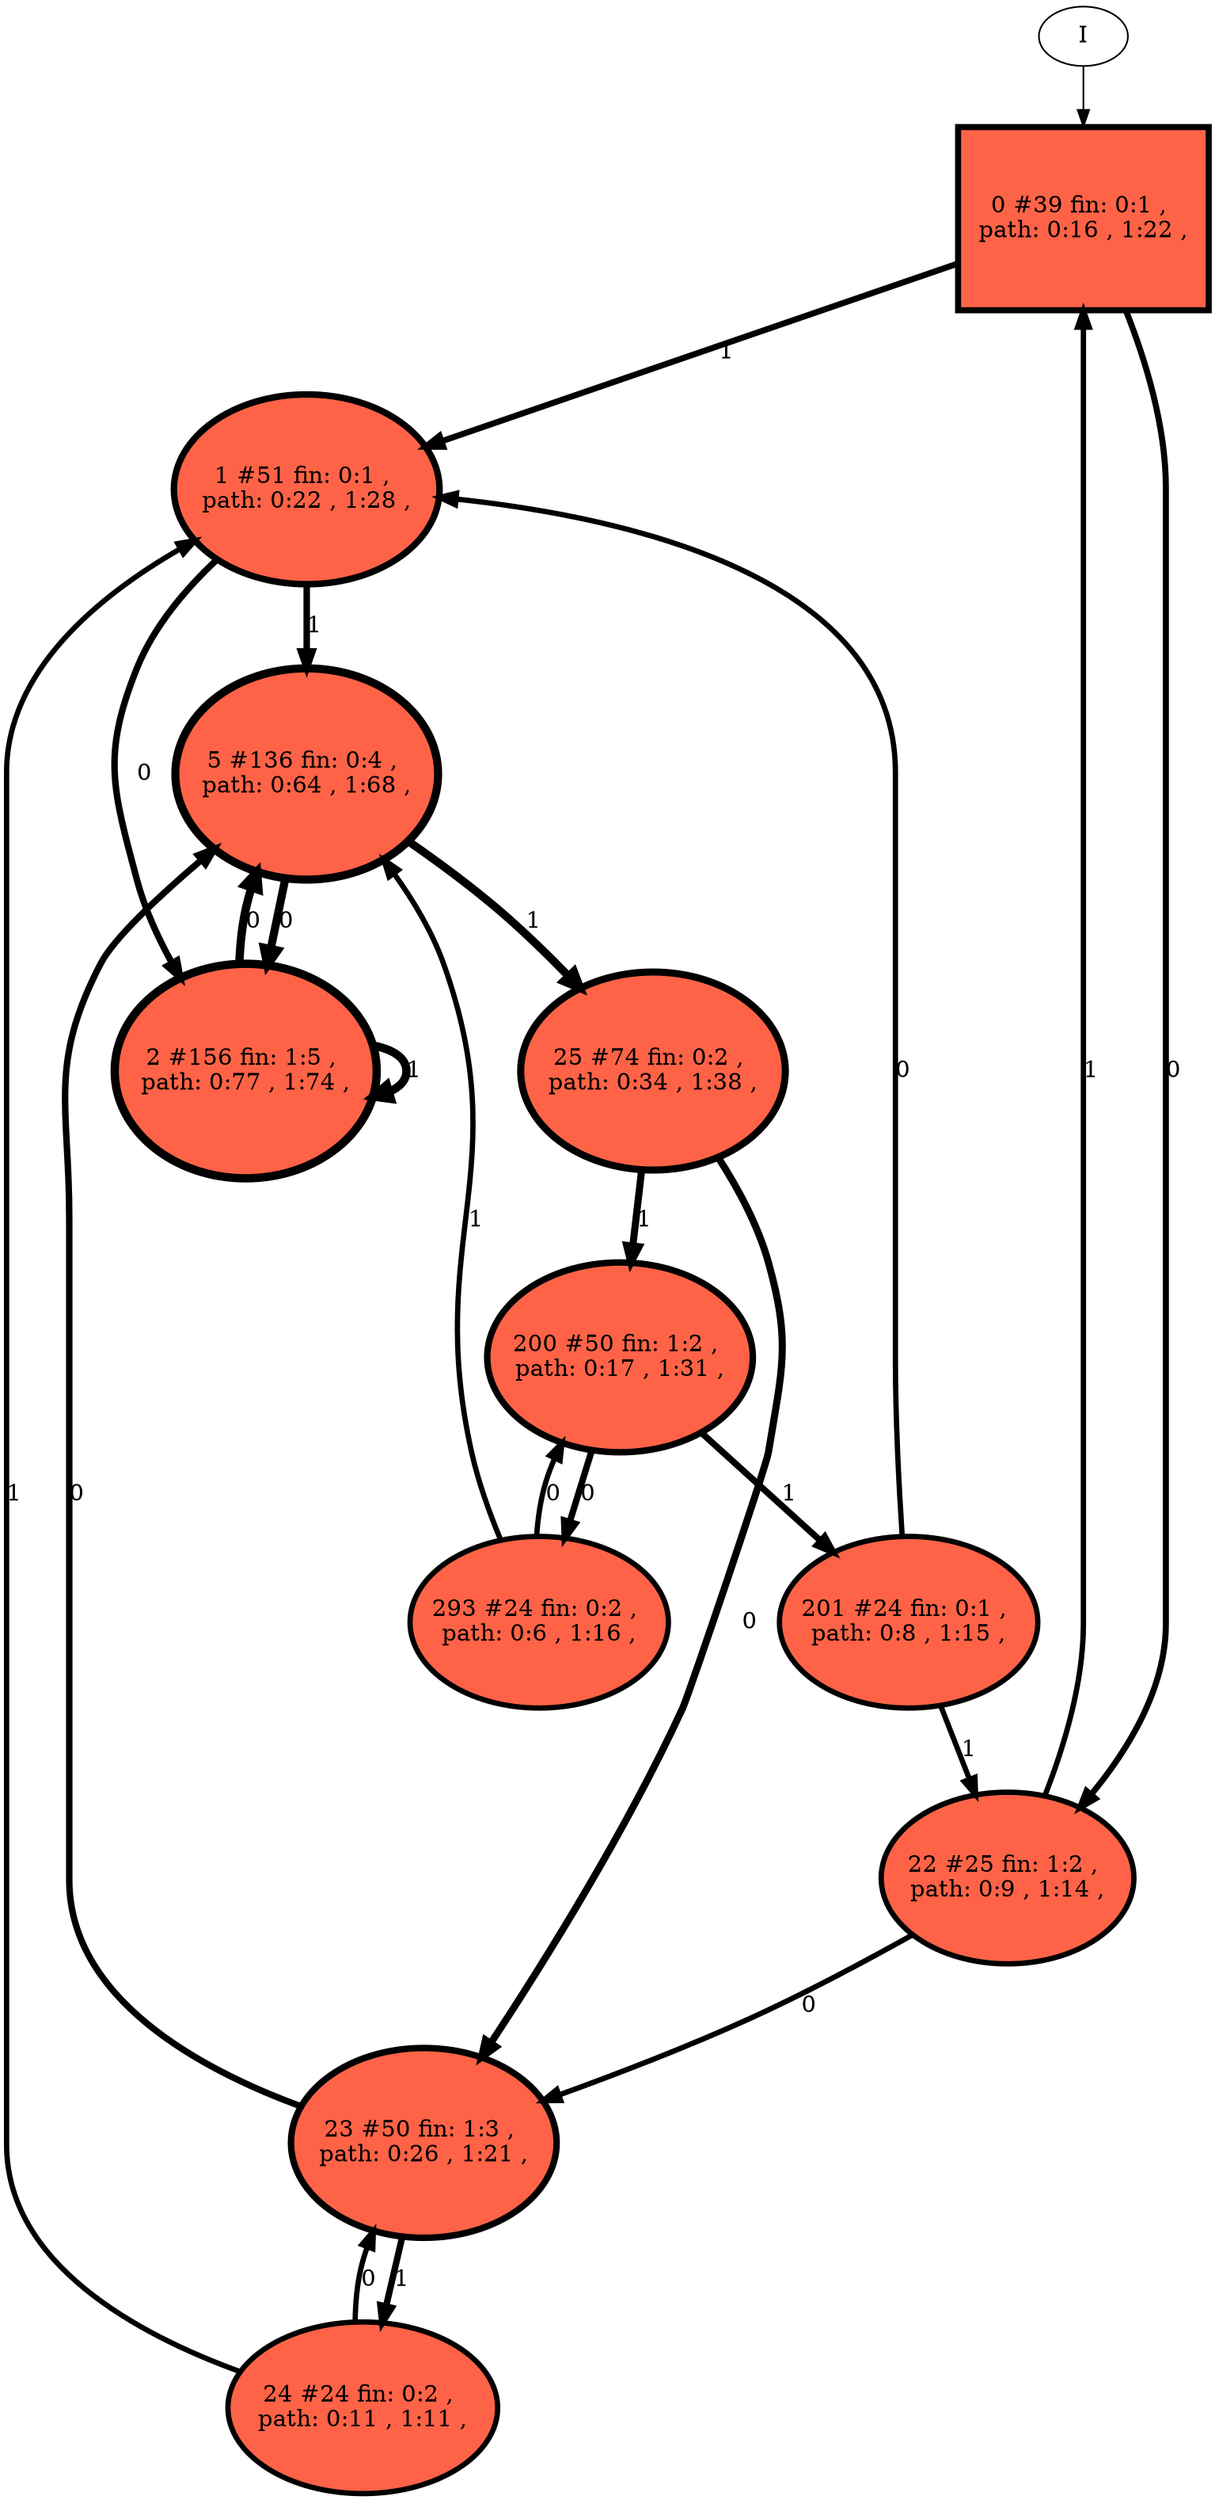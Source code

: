 // produced with flexfringe // 
digraph DFA {
	0 [label="root" shape=box];
		I -> 0;
	0 [ label="0 #39 fin: 0:1 , 
 path: 0:16 , 1:22 , " , style=filled, fillcolor="tomato", width=1.54519, height=1.54519, penwidth=3.68888];
		0 -> 1 [label="1 " , penwidth=3.68888 ];
		0 -> 22 [label="0 " , penwidth=3.68888 ];
	1 [ label="1 #51 fin: 0:1 , 
 path: 0:22 , 1:28 , " , style=filled, fillcolor="tomato", width=1.59964, height=1.59964, penwidth=3.95124];
		1 -> 5 [label="1 " , penwidth=3.95124 ];
		1 -> 2 [label="0 " , penwidth=3.95124 ];
	22 [ label="22 #25 fin: 1:2 , 
 path: 0:9 , 1:14 , " , style=filled, fillcolor="tomato", width=1.44882, height=1.44882, penwidth=3.2581];
		22 -> 0 [label="1 " , penwidth=3.2581 ];
		22 -> 23 [label="0 " , penwidth=3.2581 ];
	5 [ label="5 #136 fin: 0:4 , 
 path: 0:64 , 1:68 , " , style=filled, fillcolor="tomato", width=1.77833, height=1.77833, penwidth=4.91998];
		5 -> 25 [label="1 " , penwidth=4.91998 ];
		5 -> 2 [label="0 " , penwidth=4.91998 ];
	2 [ label="2 #156 fin: 1:5 , 
 path: 0:77 , 1:74 , " , style=filled, fillcolor="tomato", width=1.80109, height=1.80109, penwidth=5.05625];
		2 -> 2 [label="1 " , penwidth=5.05625 ];
		2 -> 5 [label="0 " , penwidth=5.05625 ];
	23 [ label="23 #50 fin: 1:3 , 
 path: 0:26 , 1:21 , " , style=filled, fillcolor="tomato", width=1.59571, height=1.59571, penwidth=3.93183];
		23 -> 24 [label="1 " , penwidth=3.93183 ];
		23 -> 5 [label="0 " , penwidth=3.93183 ];
	25 [ label="25 #74 fin: 0:2 , 
 path: 0:34 , 1:38 , " , style=filled, fillcolor="tomato", width=1.671, height=1.671, penwidth=4.31749];
		25 -> 200 [label="1 " , penwidth=4.31749 ];
		25 -> 23 [label="0 " , penwidth=4.31749 ];
	24 [ label="24 #24 fin: 0:2 , 
 path: 0:11 , 1:11 , " , style=filled, fillcolor="tomato", width=1.43957, height=1.43957, penwidth=3.21888];
		24 -> 1 [label="1 " , penwidth=3.21888 ];
		24 -> 23 [label="0 " , penwidth=3.21888 ];
	200 [ label="200 #50 fin: 1:2 , 
 path: 0:17 , 1:31 , " , style=filled, fillcolor="tomato", width=1.59571, height=1.59571, penwidth=3.93183];
		200 -> 201 [label="1 " , penwidth=3.93183 ];
		200 -> 293 [label="0 " , penwidth=3.93183 ];
	201 [ label="201 #24 fin: 0:1 , 
 path: 0:8 , 1:15 , " , style=filled, fillcolor="tomato", width=1.43957, height=1.43957, penwidth=3.21888];
		201 -> 22 [label="1 " , penwidth=3.21888 ];
		201 -> 1 [label="0 " , penwidth=3.21888 ];
	293 [ label="293 #24 fin: 0:2 , 
 path: 0:6 , 1:16 , " , style=filled, fillcolor="tomato", width=1.43957, height=1.43957, penwidth=3.21888];
		293 -> 5 [label="1 " , penwidth=3.21888 ];
		293 -> 200 [label="0 " , penwidth=3.21888 ];
}
